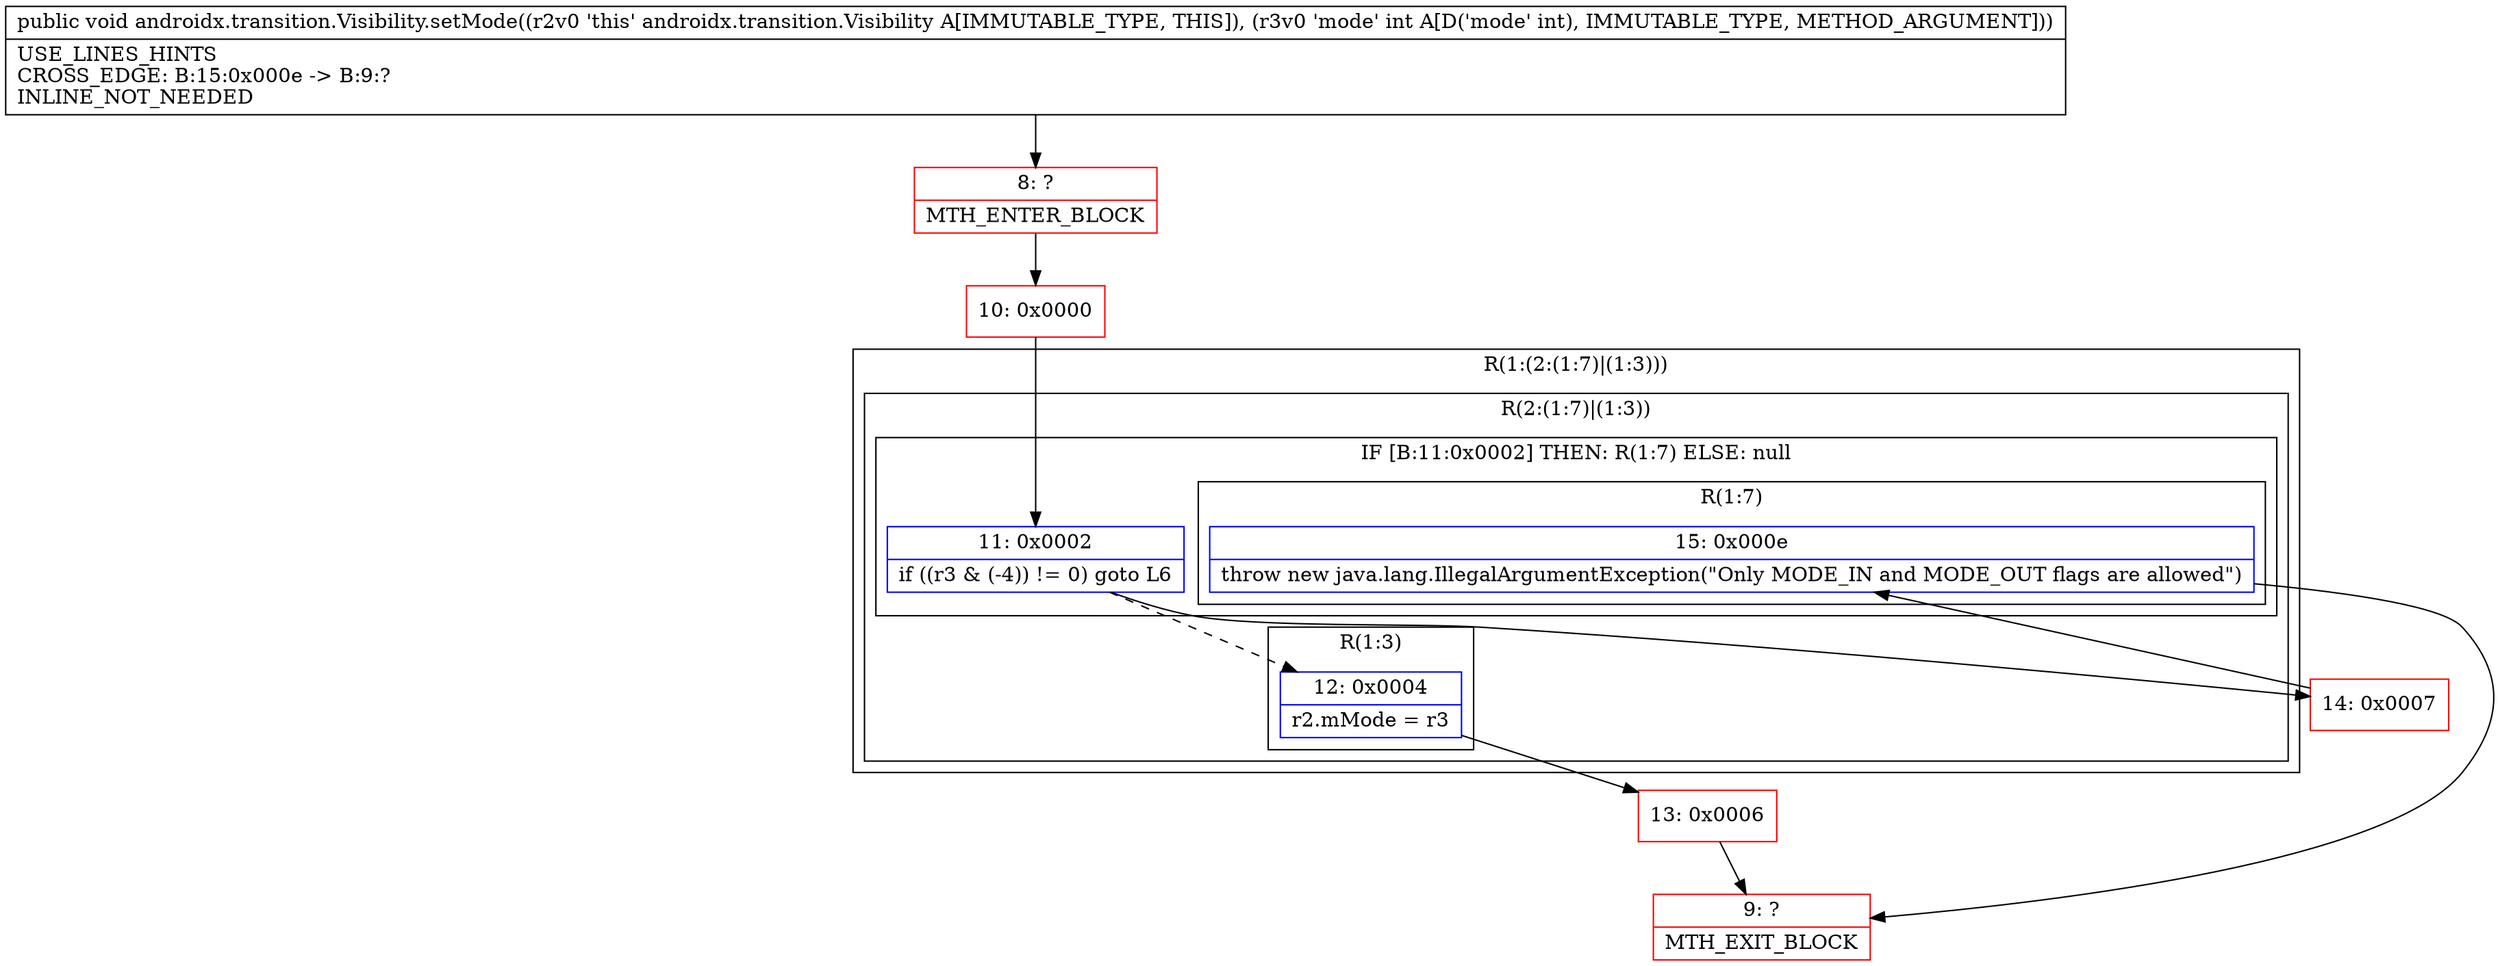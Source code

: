 digraph "CFG forandroidx.transition.Visibility.setMode(I)V" {
subgraph cluster_Region_649198775 {
label = "R(1:(2:(1:7)|(1:3)))";
node [shape=record,color=blue];
subgraph cluster_Region_1298751879 {
label = "R(2:(1:7)|(1:3))";
node [shape=record,color=blue];
subgraph cluster_IfRegion_1982470619 {
label = "IF [B:11:0x0002] THEN: R(1:7) ELSE: null";
node [shape=record,color=blue];
Node_11 [shape=record,label="{11\:\ 0x0002|if ((r3 & (\-4)) != 0) goto L6\l}"];
subgraph cluster_Region_949411050 {
label = "R(1:7)";
node [shape=record,color=blue];
Node_15 [shape=record,label="{15\:\ 0x000e|throw new java.lang.IllegalArgumentException(\"Only MODE_IN and MODE_OUT flags are allowed\")\l}"];
}
}
subgraph cluster_Region_292281099 {
label = "R(1:3)";
node [shape=record,color=blue];
Node_12 [shape=record,label="{12\:\ 0x0004|r2.mMode = r3\l}"];
}
}
}
Node_8 [shape=record,color=red,label="{8\:\ ?|MTH_ENTER_BLOCK\l}"];
Node_10 [shape=record,color=red,label="{10\:\ 0x0000}"];
Node_13 [shape=record,color=red,label="{13\:\ 0x0006}"];
Node_9 [shape=record,color=red,label="{9\:\ ?|MTH_EXIT_BLOCK\l}"];
Node_14 [shape=record,color=red,label="{14\:\ 0x0007}"];
MethodNode[shape=record,label="{public void androidx.transition.Visibility.setMode((r2v0 'this' androidx.transition.Visibility A[IMMUTABLE_TYPE, THIS]), (r3v0 'mode' int A[D('mode' int), IMMUTABLE_TYPE, METHOD_ARGUMENT]))  | USE_LINES_HINTS\lCROSS_EDGE: B:15:0x000e \-\> B:9:?\lINLINE_NOT_NEEDED\l}"];
MethodNode -> Node_8;Node_11 -> Node_12[style=dashed];
Node_11 -> Node_14;
Node_15 -> Node_9;
Node_12 -> Node_13;
Node_8 -> Node_10;
Node_10 -> Node_11;
Node_13 -> Node_9;
Node_14 -> Node_15;
}

